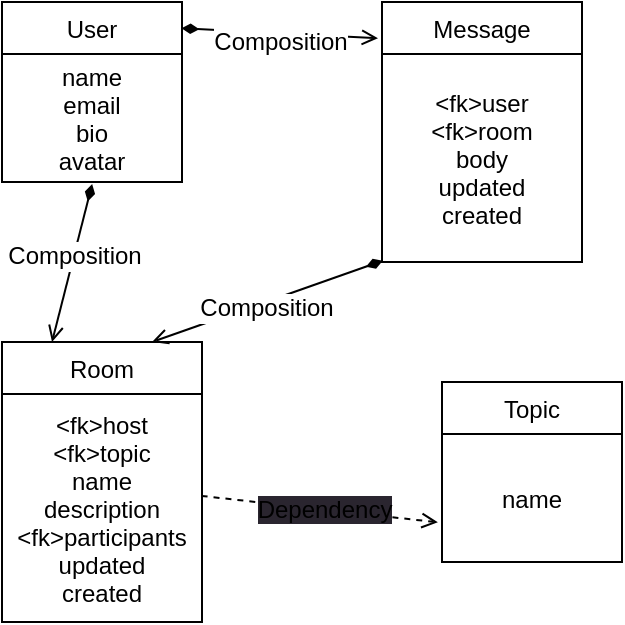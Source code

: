 <mxfile>
    <diagram id="th3mKwCZEyfTCelL4PXz" name="Page-1">
        <mxGraphModel dx="558" dy="404" grid="1" gridSize="10" guides="1" tooltips="1" connect="1" arrows="1" fold="1" page="1" pageScale="1" pageWidth="850" pageHeight="1100" math="0" shadow="0">
            <root>
                <mxCell id="0"/>
                <mxCell id="1" parent="0"/>
                <mxCell id="36" value="User" style="swimlane;fontStyle=0;childLayout=stackLayout;horizontal=1;startSize=26;fillColor=none;horizontalStack=0;resizeParent=1;resizeParentMax=0;resizeLast=0;collapsible=1;marginBottom=0;movable=1;resizable=1;rotatable=0;deletable=1;editable=1;connectable=1;resizeHeight=0;pointerEvents=0;dropTarget=0;autosize=0;" parent="1" vertex="1">
                    <mxGeometry x="290" y="140" width="90" height="90" as="geometry"/>
                </mxCell>
                <mxCell id="37" value="name&#10;email&#10;bio&#10;avatar" style="text;strokeColor=none;fillColor=none;align=center;verticalAlign=middle;spacingLeft=4;spacingRight=4;overflow=hidden;rotatable=0;points=[[0,0.5],[1,0.5]];portConstraint=eastwest;spacing=2;autosize=0;movable=0;" parent="36" vertex="1">
                    <mxGeometry y="26" width="90" height="64" as="geometry"/>
                </mxCell>
                <mxCell id="38" value="Topic" style="swimlane;fontStyle=0;childLayout=stackLayout;horizontal=1;startSize=26;fillColor=none;horizontalStack=0;resizeParent=1;resizeParentMax=0;resizeLast=0;collapsible=1;marginBottom=0;movable=1;resizable=1;rotatable=0;deletable=1;editable=1;connectable=1;resizeHeight=0;pointerEvents=0;dropTarget=0;autosize=0;" parent="1" vertex="1">
                    <mxGeometry x="510" y="330" width="90" height="90" as="geometry"/>
                </mxCell>
                <mxCell id="39" value="name" style="text;strokeColor=none;fillColor=none;align=center;verticalAlign=middle;spacingLeft=4;spacingRight=4;overflow=hidden;rotatable=0;points=[[0,0.5],[1,0.5]];portConstraint=eastwest;spacing=2;autosize=0;movable=0;" parent="38" vertex="1">
                    <mxGeometry y="26" width="90" height="64" as="geometry"/>
                </mxCell>
                <mxCell id="40" value="Room" style="swimlane;fontStyle=0;childLayout=stackLayout;horizontal=1;startSize=26;fillColor=none;horizontalStack=0;resizeParent=1;resizeParentMax=0;resizeLast=0;collapsible=1;marginBottom=0;movable=1;resizable=1;rotatable=0;deletable=1;editable=1;connectable=1;resizeHeight=0;pointerEvents=0;dropTarget=0;autosize=0;" parent="1" vertex="1">
                    <mxGeometry x="290" y="310" width="100" height="140" as="geometry"/>
                </mxCell>
                <mxCell id="41" value="&lt;fk&gt;host&#10;&lt;fk&gt;topic&#10;name&#10;description&#10;&lt;fk&gt;participants&#10;updated&#10;created" style="text;strokeColor=none;fillColor=none;align=center;verticalAlign=middle;spacingLeft=4;spacingRight=4;overflow=hidden;rotatable=0;points=[[0,0.5],[1,0.5]];portConstraint=eastwest;spacing=2;autosize=0;movable=0;fontSize=12;" parent="40" vertex="1">
                    <mxGeometry y="26" width="100" height="114" as="geometry"/>
                </mxCell>
                <mxCell id="43" value="Message" style="swimlane;fontStyle=0;childLayout=stackLayout;horizontal=1;startSize=26;fillColor=none;horizontalStack=0;resizeParent=1;resizeParentMax=0;resizeLast=0;collapsible=1;marginBottom=0;movable=1;resizable=1;rotatable=0;deletable=1;editable=1;connectable=1;resizeHeight=0;pointerEvents=0;dropTarget=0;autosize=0;" parent="1" vertex="1">
                    <mxGeometry x="480" y="140" width="100" height="130" as="geometry"/>
                </mxCell>
                <mxCell id="44" value="&lt;fk&gt;user&#10;&lt;fk&gt;room&#10;body&#10;updated&#10;created" style="text;strokeColor=none;fillColor=none;align=center;verticalAlign=middle;spacingLeft=4;spacingRight=4;overflow=hidden;rotatable=0;points=[[0,0.5],[1,0.5]];portConstraint=eastwest;spacing=2;autosize=0;movable=0;" parent="43" vertex="1">
                    <mxGeometry y="26" width="100" height="104" as="geometry"/>
                </mxCell>
                <mxCell id="46" value="" style="endArrow=open;html=1;rounded=0;align=center;verticalAlign=bottom;dashed=1;endFill=0;labelBackgroundColor=none;fontSize=12;exitX=0.998;exitY=0.447;exitDx=0;exitDy=0;entryX=-0.023;entryY=0.69;entryDx=0;entryDy=0;exitPerimeter=0;entryPerimeter=0;" parent="1" source="41" target="39" edge="1">
                    <mxGeometry relative="1" as="geometry">
                        <mxPoint x="369.93" y="360.004" as="sourcePoint"/>
                        <mxPoint x="560.0" y="383.06" as="targetPoint"/>
                        <Array as="points"/>
                    </mxGeometry>
                </mxCell>
                <mxCell id="50" value="&lt;span style=&quot;background-color: rgb(42, 37, 47);&quot;&gt;Dependency&lt;/span&gt;" style="edgeLabel;html=1;align=center;verticalAlign=middle;resizable=0;points=[];fontSize=12;" parent="46" vertex="1" connectable="0">
                    <mxGeometry x="-0.308" relative="1" as="geometry">
                        <mxPoint x="20" y="2" as="offset"/>
                    </mxGeometry>
                </mxCell>
                <mxCell id="48" style="edgeStyle=none;html=1;entryX=0.75;entryY=0;entryDx=0;entryDy=0;fontSize=12;exitX=0.004;exitY=0.994;exitDx=0;exitDy=0;exitPerimeter=0;startArrow=diamondThin;startFill=1;endArrow=open;fontStyle=0;endFill=0;" parent="1" source="44" target="40" edge="1">
                    <mxGeometry relative="1" as="geometry"/>
                </mxCell>
                <mxCell id="49" value="Composition" style="edgeLabel;html=1;align=center;verticalAlign=middle;resizable=0;points=[];fontSize=12;" parent="48" vertex="1" connectable="0">
                    <mxGeometry x="-0.368" relative="1" as="geometry">
                        <mxPoint x="-22" y="11" as="offset"/>
                    </mxGeometry>
                </mxCell>
                <mxCell id="52" style="edgeStyle=none;html=1;fontSize=12;startArrow=diamondThin;startFill=1;fontStyle=0;metaEdit=1;fixDash=1;enumerate=0;snapToPoint=0;endArrow=open;endFill=0;entryX=0.25;entryY=0;entryDx=0;entryDy=0;exitX=0.501;exitY=1.016;exitDx=0;exitDy=0;exitPerimeter=0;" parent="1" source="37" target="40" edge="1">
                    <mxGeometry relative="1" as="geometry">
                        <mxPoint x="360" y="250" as="sourcePoint"/>
                        <mxPoint x="340" y="300" as="targetPoint"/>
                    </mxGeometry>
                </mxCell>
                <mxCell id="53" value="Composition" style="edgeLabel;html=1;align=center;verticalAlign=middle;resizable=0;points=[];fontSize=12;fixDash=1;enumerate=0;snapToPoint=0;container=1;" parent="52" vertex="1" connectable="0">
                    <mxGeometry relative="1" as="geometry">
                        <mxPoint x="1" y="-4" as="offset"/>
                    </mxGeometry>
                </mxCell>
                <mxCell id="54" style="edgeStyle=none;html=1;entryX=-0.02;entryY=0.139;entryDx=0;entryDy=0;fontSize=12;exitX=0.997;exitY=0.146;exitDx=0;exitDy=0;exitPerimeter=0;startArrow=diamondThin;startFill=1;entryPerimeter=0;endArrow=open;fontStyle=0;endFill=0;" parent="1" source="36" target="43" edge="1">
                    <mxGeometry relative="1" as="geometry">
                        <mxPoint x="510" y="239.986" as="sourcePoint"/>
                        <mxPoint x="390" y="300" as="targetPoint"/>
                    </mxGeometry>
                </mxCell>
                <mxCell id="55" value="Composition" style="edgeLabel;html=1;align=center;verticalAlign=middle;resizable=0;points=[];fontSize=12;" parent="54" vertex="1" connectable="0">
                    <mxGeometry x="-0.368" relative="1" as="geometry">
                        <mxPoint x="18" y="5" as="offset"/>
                    </mxGeometry>
                </mxCell>
            </root>
        </mxGraphModel>
    </diagram>
</mxfile>